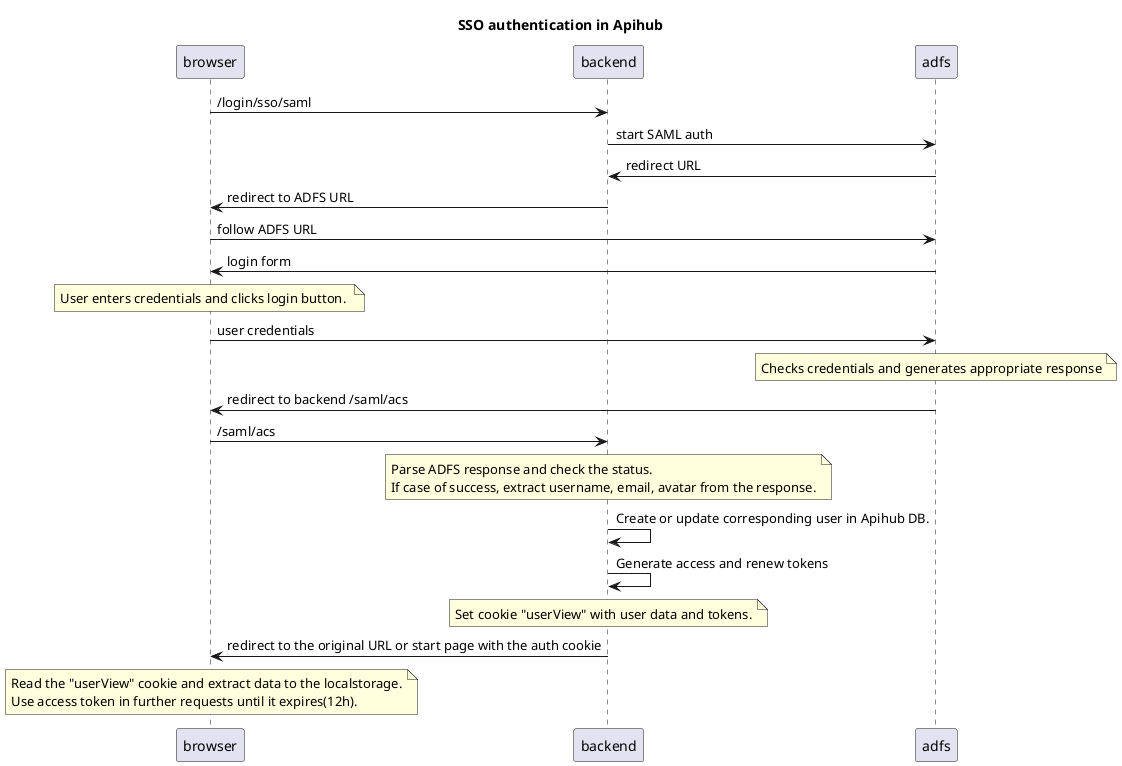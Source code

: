 @startuml

title SSO authentication in Apihub

participant browser

participant backend
participant adfs

browser -> backend: /login/sso/saml
backend -> adfs: start SAML auth
adfs -> backend: redirect URL
backend -> browser: redirect to ADFS URL
browser -> adfs: follow ADFS URL
adfs-> browser: login form

note over browser
User enters credentials and clicks login button. 
end note
browser -> adfs: user credentials

note over adfs
Checks credentials and generates appropriate response
end note
adfs -> browser: redirect to backend /saml/acs
browser -> backend: /saml/acs
note over backend
Parse ADFS response and check the status.
If case of success, extract username, email, avatar from the response.
end note
backend -> backend: Create or update corresponding user in Apihub DB.
backend -> backend: Generate access and renew tokens

note over backend
Set cookie "userView" with user data and tokens.
end note
backend -> browser: redirect to the original URL or start page with the auth cookie

note over browser
Read the "userView" cookie and extract data to the localstorage.
Use access token in further requests until it expires(12h).
end note

@enduml